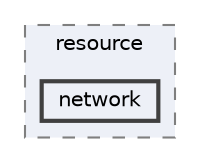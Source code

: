 digraph "csalt/resource/network"
{
 // LATEX_PDF_SIZE
  bgcolor="transparent";
  edge [fontname=Helvetica,fontsize=10,labelfontname=Helvetica,labelfontsize=10];
  node [fontname=Helvetica,fontsize=10,shape=box,height=0.2,width=0.4];
  compound=true
  subgraph clusterdir_e800e0da35fa926aeebf5a3d5acbdd01 {
    graph [ bgcolor="#edf0f7", pencolor="grey50", label="resource", fontname=Helvetica,fontsize=10 style="filled,dashed", URL="dir_e800e0da35fa926aeebf5a3d5acbdd01.html",tooltip=""]
  dir_a28ddbb8888ebb8de4b3f00c9ae6230f [label="network", fillcolor="#edf0f7", color="grey25", style="filled,bold", URL="dir_a28ddbb8888ebb8de4b3f00c9ae6230f.html",tooltip=""];
  }
}

